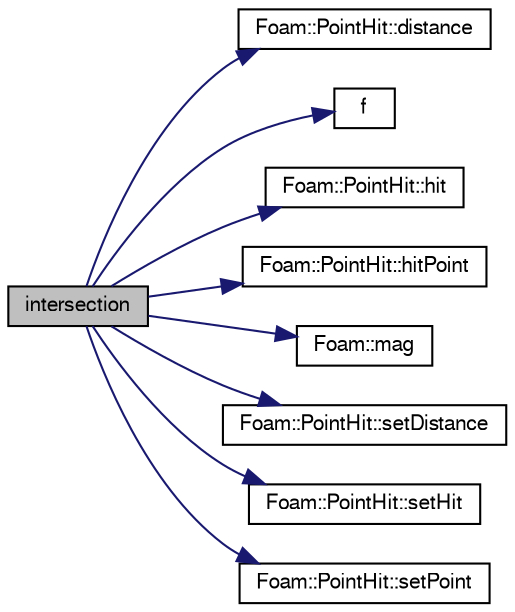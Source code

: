 digraph "intersection"
{
  bgcolor="transparent";
  edge [fontname="FreeSans",fontsize="10",labelfontname="FreeSans",labelfontsize="10"];
  node [fontname="FreeSans",fontsize="10",shape=record];
  rankdir="LR";
  Node1 [label="intersection",height=0.2,width=0.4,color="black", fillcolor="grey75", style="filled" fontcolor="black"];
  Node1 -> Node2 [color="midnightblue",fontsize="10",style="solid",fontname="FreeSans"];
  Node2 [label="Foam::PointHit::distance",height=0.2,width=0.4,color="black",URL="$a01827.html#a6fc60097ee4a2ef28aa08c9d11269046",tooltip="Return distance to hit. "];
  Node1 -> Node3 [color="midnightblue",fontsize="10",style="solid",fontname="FreeSans"];
  Node3 [label="f",height=0.2,width=0.4,color="black",URL="$a03529.html#a888be93833ac7a23170555c69c690288"];
  Node1 -> Node4 [color="midnightblue",fontsize="10",style="solid",fontname="FreeSans"];
  Node4 [label="Foam::PointHit::hit",height=0.2,width=0.4,color="black",URL="$a01827.html#ad963d38a624b8bf8b37c210109dba03c",tooltip="Is there a hit. "];
  Node1 -> Node5 [color="midnightblue",fontsize="10",style="solid",fontname="FreeSans"];
  Node5 [label="Foam::PointHit::hitPoint",height=0.2,width=0.4,color="black",URL="$a01827.html#a0c448cd4b96e9ea9ba38c62c019a8bce",tooltip="Return hit point. "];
  Node1 -> Node6 [color="midnightblue",fontsize="10",style="solid",fontname="FreeSans"];
  Node6 [label="Foam::mag",height=0.2,width=0.4,color="black",URL="$a10237.html#a929da2a3fdcf3dacbbe0487d3a330dae"];
  Node1 -> Node7 [color="midnightblue",fontsize="10",style="solid",fontname="FreeSans"];
  Node7 [label="Foam::PointHit::setDistance",height=0.2,width=0.4,color="black",URL="$a01827.html#a14790d638ec1616229076c4aed712b09"];
  Node1 -> Node8 [color="midnightblue",fontsize="10",style="solid",fontname="FreeSans"];
  Node8 [label="Foam::PointHit::setHit",height=0.2,width=0.4,color="black",URL="$a01827.html#af857bf9136ee4938a5de88d60b75b706"];
  Node1 -> Node9 [color="midnightblue",fontsize="10",style="solid",fontname="FreeSans"];
  Node9 [label="Foam::PointHit::setPoint",height=0.2,width=0.4,color="black",URL="$a01827.html#a06197856d3e9d1625db3f88c38dc522a"];
}
